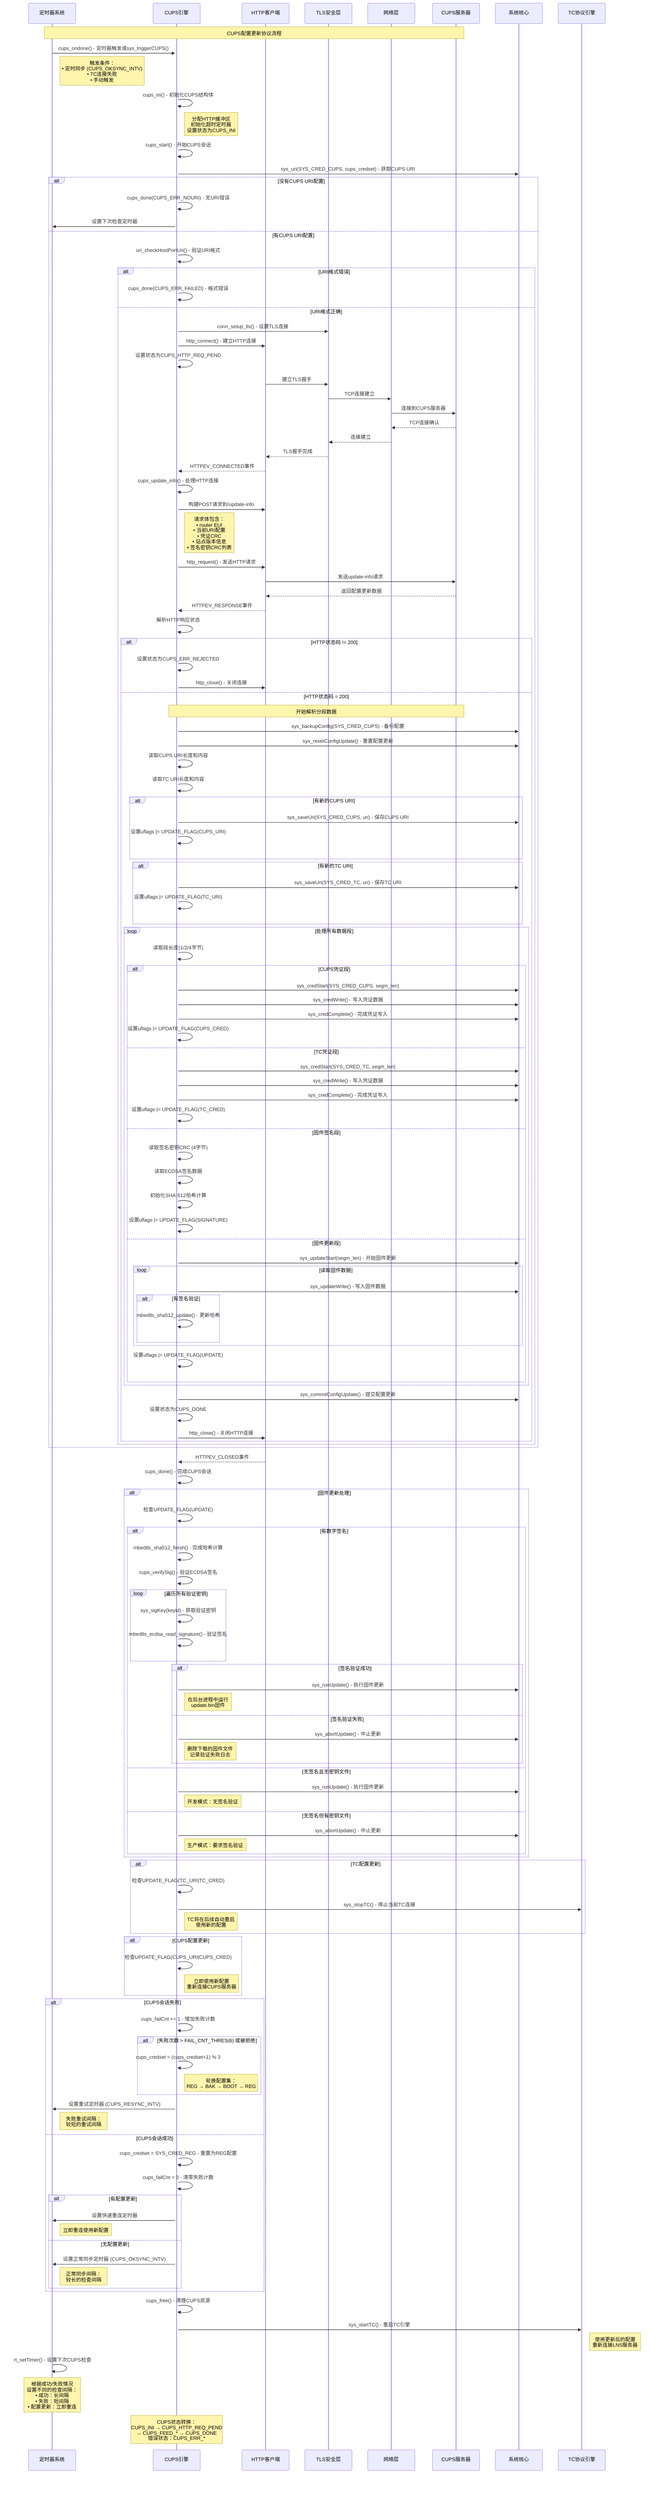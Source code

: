 sequenceDiagram
    participant Timer as 定时器系统
    participant CUPS as CUPS引擎
    participant HTTP as HTTP客户端
    participant TLS as TLS安全层
    participant Net as 网络层
    participant Server as CUPS服务器
    participant SysCore as 系统核心
    participant TC as TC协议引擎
    
    Note over Timer,Server: CUPS配置更新协议流程
    
    %% 定时触发或手动触发
    Timer->>+CUPS: cups_ondone() - 定时器触发或sys_triggerCUPS()
    Note right of Timer: 触发条件：<br/>• 定时同步 (CUPS_OKSYNC_INTV)<br/>• TC连接失败<br/>• 手动触发
    
    CUPS->>CUPS: cups_ini() - 初始化CUPS结构体
    Note right of CUPS: 分配HTTP缓冲区<br/>初始化超时定时器<br/>设置状态为CUPS_INI
    
    CUPS->>CUPS: cups_start() - 开始CUPS会话
    CUPS->>SysCore: sys_uri(SYS_CRED_CUPS, cups_credset) - 获取CUPS URI
    
    alt 没有CUPS URI配置
        CUPS->>CUPS: cups_done(CUPS_ERR_NOURI) - 无URI错误
        CUPS->>Timer: 设置下次检查定时器
    else 有CUPS URI配置
        CUPS->>CUPS: uri_checkHostPortUri() - 验证URI格式
        
        alt URI格式错误  
            CUPS->>CUPS: cups_done(CUPS_ERR_FAILED) - 格式错误
        else URI格式正确
            CUPS->>TLS: conn_setup_tls() - 设置TLS连接
            CUPS->>HTTP: http_connect() - 建立HTTP连接
            CUPS->>CUPS: 设置状态为CUPS_HTTP_REQ_PEND
            
            %% HTTP连接建立
            HTTP->>TLS: 建立TLS握手
            TLS->>Net: TCP连接建立
            Net->>Server: 连接到CUPS服务器
            
            Server-->>Net: TCP连接确认
            Net-->>TLS: 连接建立
            TLS-->>HTTP: TLS握手完成
            HTTP-->>CUPS: HTTPEV_CONNECTED事件
            
            %% 发送update-info请求
            CUPS->>CUPS: cups_update_info() - 处理HTTP连接
            CUPS->>HTTP: 构建POST请求到/update-info
            
            Note right of CUPS: 请求体包含：<br/>• router EUI<br/>• 当前URI配置<br/>• 凭证CRC<br/>• 站点版本信息<br/>• 签名密钥CRC列表
            
            CUPS->>HTTP: http_request() - 发送HTTP请求
            HTTP->>Server: 发送update-info请求
            
            %% 接收和解析响应
            Server-->>HTTP: 返回配置更新数据
            HTTP-->>CUPS: HTTPEV_RESPONSE事件
            
            CUPS->>CUPS: 解析HTTP响应状态
            
            alt HTTP状态码 != 200
                CUPS->>CUPS: 设置状态为CUPS_ERR_REJECTED
                CUPS->>HTTP: http_close() - 关闭连接
            else HTTP状态码 = 200
                Note over CUPS,Server: 开始解析分段数据
                
                %% 备份当前配置
                CUPS->>SysCore: sys_backupConfig(SYS_CRED_CUPS) - 备份配置
                CUPS->>SysCore: sys_resetConfigUpdate() - 重置配置更新
                
                %% 解析URI段
                CUPS->>CUPS: 读取CUPS URI长度和内容
                CUPS->>CUPS: 读取TC URI长度和内容
                
                alt 有新的CUPS URI
                    CUPS->>SysCore: sys_saveUri(SYS_CRED_CUPS, uri) - 保存CUPS URI
                    CUPS->>CUPS: 设置uflags |= UPDATE_FLAG(CUPS_URI)
                end
                
                alt 有新的TC URI
                    CUPS->>SysCore: sys_saveUri(SYS_CRED_TC, uri) - 保存TC URI
                    CUPS->>CUPS: 设置uflags |= UPDATE_FLAG(TC_URI)
                end
                
                %% 解析凭证段
                loop 处理所有数据段
                    CUPS->>CUPS: 读取段长度(1/2/4字节)
                    
                    alt CUPS凭证段
                        CUPS->>SysCore: sys_credStart(SYS_CRED_CUPS, segm_len)
                        CUPS->>SysCore: sys_credWrite() - 写入凭证数据
                        CUPS->>SysCore: sys_credComplete() - 完成凭证写入
                        CUPS->>CUPS: 设置uflags |= UPDATE_FLAG(CUPS_CRED)
                        
                    else TC凭证段
                        CUPS->>SysCore: sys_credStart(SYS_CRED_TC, segm_len)
                        CUPS->>SysCore: sys_credWrite() - 写入凭证数据
                        CUPS->>SysCore: sys_credComplete() - 完成凭证写入
                        CUPS->>CUPS: 设置uflags |= UPDATE_FLAG(TC_CRED)
                        
                    else 固件签名段
                        CUPS->>CUPS: 读取签名密钥CRC (4字节)
                        CUPS->>CUPS: 读取ECDSA签名数据
                        CUPS->>CUPS: 初始化SHA-512哈希计算
                        CUPS->>CUPS: 设置uflags |= UPDATE_FLAG(SIGNATURE)
                        
                    else 固件更新段
                        CUPS->>SysCore: sys_updateStart(segm_len) - 开始固件更新
                        
                        loop 读取固件数据
                            CUPS->>SysCore: sys_updateWrite() - 写入固件数据
                            
                            alt 有签名验证
                                CUPS->>CUPS: mbedtls_sha512_update() - 更新哈希
                            end
                        end
                        
                        CUPS->>CUPS: 设置uflags |= UPDATE_FLAG(UPDATE)
                    end
                end
                
                %% 完成数据接收
                CUPS->>SysCore: sys_commitConfigUpdate() - 提交配置更新
                CUPS->>CUPS: 设置状态为CUPS_DONE
                CUPS->>HTTP: http_close() - 关闭HTTP连接
            end
        end
    end
    
    %% 处理更新结果
    HTTP-->>CUPS: HTTPEV_CLOSED事件
    CUPS->>CUPS: cups_done() - 完成CUPS会话
    
    alt 固件更新处理
        CUPS->>CUPS: 检查UPDATE_FLAG(UPDATE)
        
        alt 有数字签名
            CUPS->>CUPS: mbedtls_sha512_finish() - 完成哈希计算
            CUPS->>CUPS: cups_verifySig() - 验证ECDSA签名
            
            loop 遍历所有验证密钥
                CUPS->>CUPS: sys_sigKey(keyid) - 获取验证密钥
                CUPS->>CUPS: mbedtls_ecdsa_read_signature() - 验证签名
            end
            
            alt 签名验证成功
                CUPS->>SysCore: sys_runUpdate() - 执行固件更新
                Note right of CUPS: 在后台进程中运行<br/>update.bin固件
            else 签名验证失败
                CUPS->>SysCore: sys_abortUpdate() - 中止更新
                Note right of CUPS: 删除下载的固件文件<br/>记录验证失败日志
            end
            
        else 无签名且无密钥文件
            CUPS->>SysCore: sys_runUpdate() - 执行固件更新
            Note right of CUPS: 开发模式：无签名验证
            
        else 无签名但有密钥文件
            CUPS->>SysCore: sys_abortUpdate() - 中止更新
            Note right of CUPS: 生产模式：要求签名验证
        end
    end
    
    %% TC/CUPS配置更新处理
    alt TC配置更新
        CUPS->>CUPS: 检查UPDATE_FLAG(TC_URI|TC_CRED)
        CUPS->>TC: sys_stopTC() - 停止当前TC连接
        Note right of CUPS: TC将在后续自动重启<br/>使用新的配置
    end
    
    alt CUPS配置更新
        CUPS->>CUPS: 检查UPDATE_FLAG(CUPS_URI|CUPS_CRED)
        Note right of CUPS: 立即使用新配置<br/>重新连接CUPS服务器
    end
    
    %% 错误处理和重试
    alt CUPS会话失败
        CUPS->>CUPS: cups_failCnt += 1 - 增加失败计数
        
        alt 失败次数 > FAIL_CNT_THRES(6) 或被拒绝
            CUPS->>CUPS: cups_credset = (cups_credset+1) % 3
            Note right of CUPS: 轮换配置集：<br/>REG → BAK → BOOT → REG
        end
        
        CUPS->>Timer: 设置重试定时器 (CUPS_RESYNC_INTV)
        Note right of Timer: 失败重试间隔：<br/>较短的重试间隔
        
    else CUPS会话成功
        CUPS->>CUPS: cups_credset = SYS_CRED_REG - 重置为REG配置
        CUPS->>CUPS: cups_failCnt = 0 - 清零失败计数
        
        alt 有配置更新
            CUPS->>Timer: 设置快速重连定时器
            Note right of Timer: 立即重连使用新配置
        else 无配置更新
            CUPS->>Timer: 设置正常同步定时器 (CUPS_OKSYNC_INTV)
            Note right of Timer: 正常同步间隔：<br/>较长的检查间隔
        end
    end
    
    %% 清理和重启TC
    CUPS->>CUPS: cups_free() - 清理CUPS资源
    CUPS->>TC: sys_startTC() - 重启TC引擎
    Note right of TC: 使用更新后的配置<br/>重新连接LNS服务器
    
    %% 定时器循环
    Timer->>Timer: rt_setTimer() - 设置下次CUPS检查
    Note over Timer: 根据成功/失败情况<br/>设置不同的检查间隔：<br/>• 成功：长间隔<br/>• 失败：短间隔<br/>• 配置更新：立即重连
    
    Note over CUPS: CUPS状态转换：<br/>CUPS_INI → CUPS_HTTP_REQ_PEND<br/>→ CUPS_FEED_* → CUPS_DONE<br/>错误状态：CUPS_ERR_*
